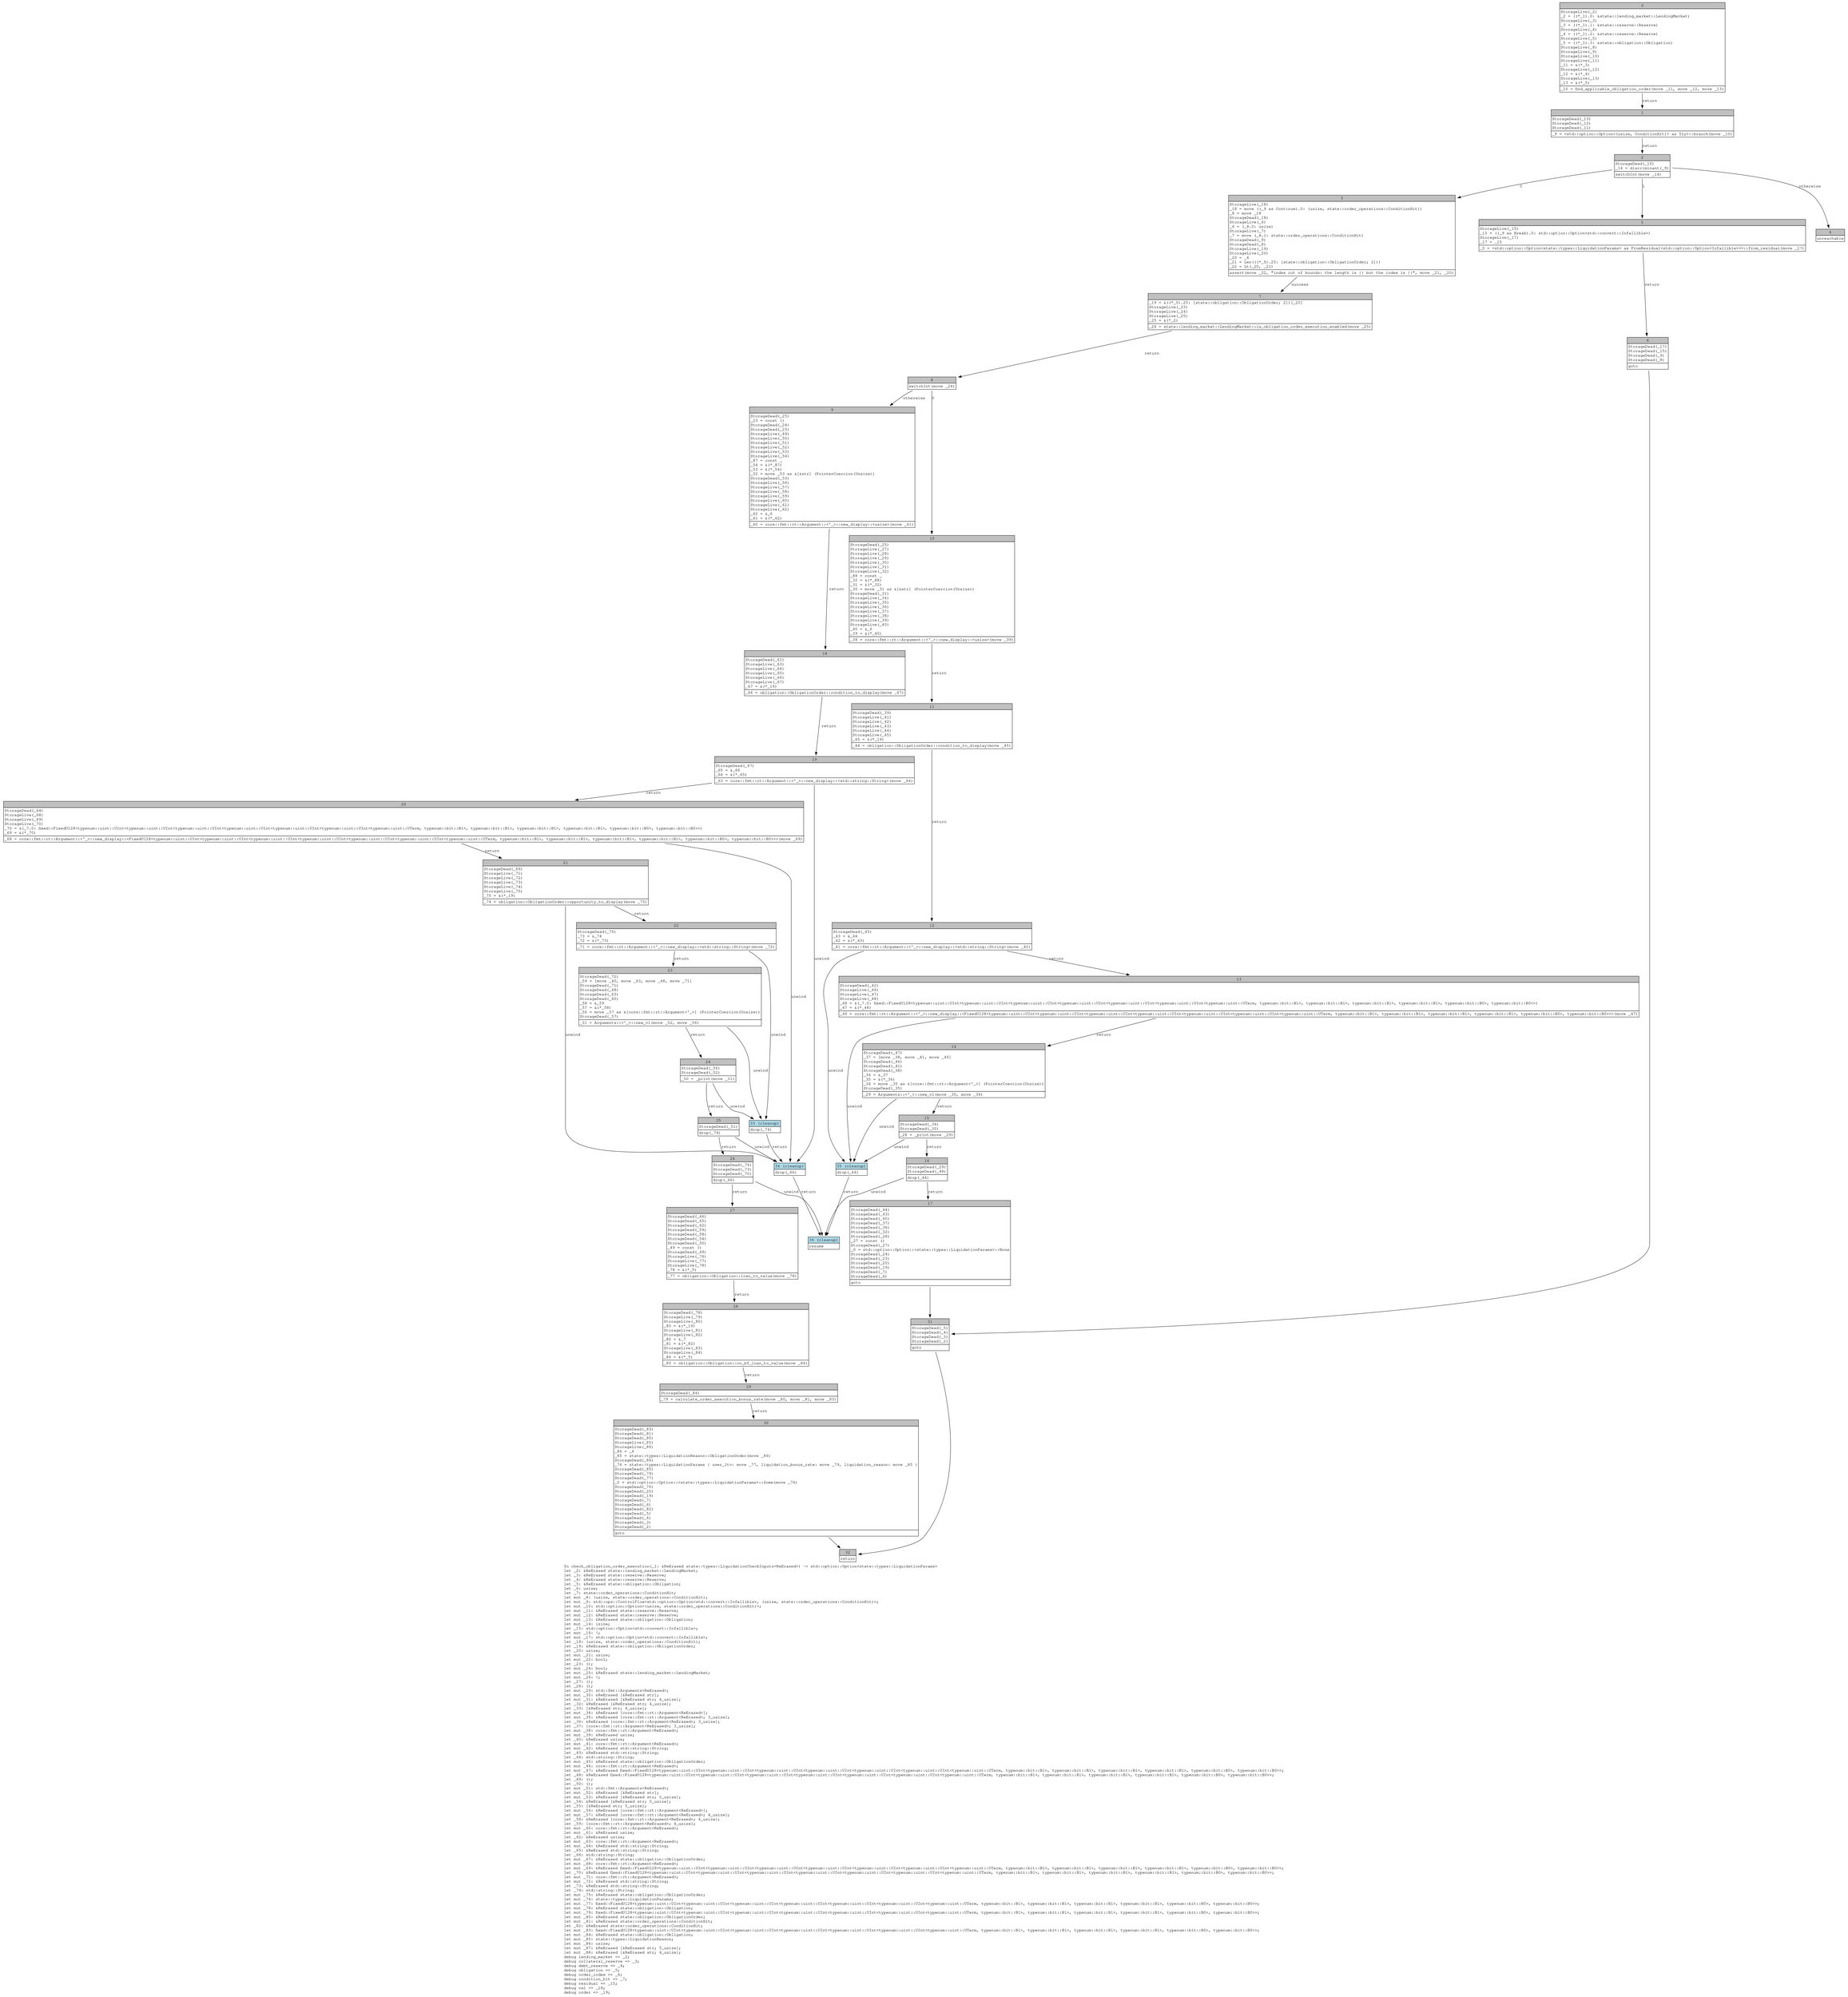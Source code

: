 digraph Mir_0_1581 {
    graph [fontname="Courier, monospace"];
    node [fontname="Courier, monospace"];
    edge [fontname="Courier, monospace"];
    label=<fn check_obligation_order_execution(_1: &amp;ReErased state::types::LiquidationCheckInputs&lt;ReErased&gt;) -&gt; std::option::Option&lt;state::types::LiquidationParams&gt;<br align="left"/>let _2: &amp;ReErased state::lending_market::LendingMarket;<br align="left"/>let _3: &amp;ReErased state::reserve::Reserve;<br align="left"/>let _4: &amp;ReErased state::reserve::Reserve;<br align="left"/>let _5: &amp;ReErased state::obligation::Obligation;<br align="left"/>let _6: usize;<br align="left"/>let _7: state::order_operations::ConditionHit;<br align="left"/>let mut _8: (usize, state::order_operations::ConditionHit);<br align="left"/>let mut _9: std::ops::ControlFlow&lt;std::option::Option&lt;std::convert::Infallible&gt;, (usize, state::order_operations::ConditionHit)&gt;;<br align="left"/>let mut _10: std::option::Option&lt;(usize, state::order_operations::ConditionHit)&gt;;<br align="left"/>let mut _11: &amp;ReErased state::reserve::Reserve;<br align="left"/>let mut _12: &amp;ReErased state::reserve::Reserve;<br align="left"/>let mut _13: &amp;ReErased state::obligation::Obligation;<br align="left"/>let mut _14: isize;<br align="left"/>let _15: std::option::Option&lt;std::convert::Infallible&gt;;<br align="left"/>let mut _16: !;<br align="left"/>let mut _17: std::option::Option&lt;std::convert::Infallible&gt;;<br align="left"/>let _18: (usize, state::order_operations::ConditionHit);<br align="left"/>let _19: &amp;ReErased state::obligation::ObligationOrder;<br align="left"/>let _20: usize;<br align="left"/>let mut _21: usize;<br align="left"/>let mut _22: bool;<br align="left"/>let _23: ();<br align="left"/>let mut _24: bool;<br align="left"/>let mut _25: &amp;ReErased state::lending_market::LendingMarket;<br align="left"/>let mut _26: !;<br align="left"/>let _27: ();<br align="left"/>let _28: ();<br align="left"/>let mut _29: std::fmt::Arguments&lt;ReErased&gt;;<br align="left"/>let mut _30: &amp;ReErased [&amp;ReErased str];<br align="left"/>let mut _31: &amp;ReErased [&amp;ReErased str; 4_usize];<br align="left"/>let _32: &amp;ReErased [&amp;ReErased str; 4_usize];<br align="left"/>let _33: [&amp;ReErased str; 4_usize];<br align="left"/>let mut _34: &amp;ReErased [core::fmt::rt::Argument&lt;ReErased&gt;];<br align="left"/>let mut _35: &amp;ReErased [core::fmt::rt::Argument&lt;ReErased&gt;; 3_usize];<br align="left"/>let _36: &amp;ReErased [core::fmt::rt::Argument&lt;ReErased&gt;; 3_usize];<br align="left"/>let _37: [core::fmt::rt::Argument&lt;ReErased&gt;; 3_usize];<br align="left"/>let mut _38: core::fmt::rt::Argument&lt;ReErased&gt;;<br align="left"/>let mut _39: &amp;ReErased usize;<br align="left"/>let _40: &amp;ReErased usize;<br align="left"/>let mut _41: core::fmt::rt::Argument&lt;ReErased&gt;;<br align="left"/>let mut _42: &amp;ReErased std::string::String;<br align="left"/>let _43: &amp;ReErased std::string::String;<br align="left"/>let _44: std::string::String;<br align="left"/>let mut _45: &amp;ReErased state::obligation::ObligationOrder;<br align="left"/>let mut _46: core::fmt::rt::Argument&lt;ReErased&gt;;<br align="left"/>let mut _47: &amp;ReErased fixed::FixedU128&lt;typenum::uint::UInt&lt;typenum::uint::UInt&lt;typenum::uint::UInt&lt;typenum::uint::UInt&lt;typenum::uint::UInt&lt;typenum::uint::UInt&lt;typenum::uint::UTerm, typenum::bit::B1&gt;, typenum::bit::B1&gt;, typenum::bit::B1&gt;, typenum::bit::B1&gt;, typenum::bit::B0&gt;, typenum::bit::B0&gt;&gt;;<br align="left"/>let _48: &amp;ReErased fixed::FixedU128&lt;typenum::uint::UInt&lt;typenum::uint::UInt&lt;typenum::uint::UInt&lt;typenum::uint::UInt&lt;typenum::uint::UInt&lt;typenum::uint::UInt&lt;typenum::uint::UTerm, typenum::bit::B1&gt;, typenum::bit::B1&gt;, typenum::bit::B1&gt;, typenum::bit::B1&gt;, typenum::bit::B0&gt;, typenum::bit::B0&gt;&gt;;<br align="left"/>let _49: ();<br align="left"/>let _50: ();<br align="left"/>let mut _51: std::fmt::Arguments&lt;ReErased&gt;;<br align="left"/>let mut _52: &amp;ReErased [&amp;ReErased str];<br align="left"/>let mut _53: &amp;ReErased [&amp;ReErased str; 5_usize];<br align="left"/>let _54: &amp;ReErased [&amp;ReErased str; 5_usize];<br align="left"/>let _55: [&amp;ReErased str; 5_usize];<br align="left"/>let mut _56: &amp;ReErased [core::fmt::rt::Argument&lt;ReErased&gt;];<br align="left"/>let mut _57: &amp;ReErased [core::fmt::rt::Argument&lt;ReErased&gt;; 4_usize];<br align="left"/>let _58: &amp;ReErased [core::fmt::rt::Argument&lt;ReErased&gt;; 4_usize];<br align="left"/>let _59: [core::fmt::rt::Argument&lt;ReErased&gt;; 4_usize];<br align="left"/>let mut _60: core::fmt::rt::Argument&lt;ReErased&gt;;<br align="left"/>let mut _61: &amp;ReErased usize;<br align="left"/>let _62: &amp;ReErased usize;<br align="left"/>let mut _63: core::fmt::rt::Argument&lt;ReErased&gt;;<br align="left"/>let mut _64: &amp;ReErased std::string::String;<br align="left"/>let _65: &amp;ReErased std::string::String;<br align="left"/>let _66: std::string::String;<br align="left"/>let mut _67: &amp;ReErased state::obligation::ObligationOrder;<br align="left"/>let mut _68: core::fmt::rt::Argument&lt;ReErased&gt;;<br align="left"/>let mut _69: &amp;ReErased fixed::FixedU128&lt;typenum::uint::UInt&lt;typenum::uint::UInt&lt;typenum::uint::UInt&lt;typenum::uint::UInt&lt;typenum::uint::UInt&lt;typenum::uint::UInt&lt;typenum::uint::UTerm, typenum::bit::B1&gt;, typenum::bit::B1&gt;, typenum::bit::B1&gt;, typenum::bit::B1&gt;, typenum::bit::B0&gt;, typenum::bit::B0&gt;&gt;;<br align="left"/>let _70: &amp;ReErased fixed::FixedU128&lt;typenum::uint::UInt&lt;typenum::uint::UInt&lt;typenum::uint::UInt&lt;typenum::uint::UInt&lt;typenum::uint::UInt&lt;typenum::uint::UInt&lt;typenum::uint::UTerm, typenum::bit::B1&gt;, typenum::bit::B1&gt;, typenum::bit::B1&gt;, typenum::bit::B1&gt;, typenum::bit::B0&gt;, typenum::bit::B0&gt;&gt;;<br align="left"/>let mut _71: core::fmt::rt::Argument&lt;ReErased&gt;;<br align="left"/>let mut _72: &amp;ReErased std::string::String;<br align="left"/>let _73: &amp;ReErased std::string::String;<br align="left"/>let _74: std::string::String;<br align="left"/>let mut _75: &amp;ReErased state::obligation::ObligationOrder;<br align="left"/>let mut _76: state::types::LiquidationParams;<br align="left"/>let mut _77: fixed::FixedU128&lt;typenum::uint::UInt&lt;typenum::uint::UInt&lt;typenum::uint::UInt&lt;typenum::uint::UInt&lt;typenum::uint::UInt&lt;typenum::uint::UInt&lt;typenum::uint::UTerm, typenum::bit::B1&gt;, typenum::bit::B1&gt;, typenum::bit::B1&gt;, typenum::bit::B1&gt;, typenum::bit::B0&gt;, typenum::bit::B0&gt;&gt;;<br align="left"/>let mut _78: &amp;ReErased state::obligation::Obligation;<br align="left"/>let mut _79: fixed::FixedU128&lt;typenum::uint::UInt&lt;typenum::uint::UInt&lt;typenum::uint::UInt&lt;typenum::uint::UInt&lt;typenum::uint::UInt&lt;typenum::uint::UInt&lt;typenum::uint::UTerm, typenum::bit::B1&gt;, typenum::bit::B1&gt;, typenum::bit::B1&gt;, typenum::bit::B1&gt;, typenum::bit::B0&gt;, typenum::bit::B0&gt;&gt;;<br align="left"/>let mut _80: &amp;ReErased state::obligation::ObligationOrder;<br align="left"/>let mut _81: &amp;ReErased state::order_operations::ConditionHit;<br align="left"/>let _82: &amp;ReErased state::order_operations::ConditionHit;<br align="left"/>let mut _83: fixed::FixedU128&lt;typenum::uint::UInt&lt;typenum::uint::UInt&lt;typenum::uint::UInt&lt;typenum::uint::UInt&lt;typenum::uint::UInt&lt;typenum::uint::UInt&lt;typenum::uint::UTerm, typenum::bit::B1&gt;, typenum::bit::B1&gt;, typenum::bit::B1&gt;, typenum::bit::B1&gt;, typenum::bit::B0&gt;, typenum::bit::B0&gt;&gt;;<br align="left"/>let mut _84: &amp;ReErased state::obligation::Obligation;<br align="left"/>let mut _85: state::types::LiquidationReason;<br align="left"/>let mut _86: usize;<br align="left"/>let mut _87: &amp;ReErased [&amp;ReErased str; 5_usize];<br align="left"/>let mut _88: &amp;ReErased [&amp;ReErased str; 4_usize];<br align="left"/>debug lending_market =&gt; _2;<br align="left"/>debug collateral_reserve =&gt; _3;<br align="left"/>debug debt_reserve =&gt; _4;<br align="left"/>debug obligation =&gt; _5;<br align="left"/>debug order_index =&gt; _6;<br align="left"/>debug condition_hit =&gt; _7;<br align="left"/>debug residual =&gt; _15;<br align="left"/>debug val =&gt; _18;<br align="left"/>debug order =&gt; _19;<br align="left"/>>;
    bb0__0_1581 [shape="none", label=<<table border="0" cellborder="1" cellspacing="0"><tr><td bgcolor="gray" align="center" colspan="1">0</td></tr><tr><td align="left" balign="left">StorageLive(_2)<br/>_2 = ((*_1).0: &amp;state::lending_market::LendingMarket)<br/>StorageLive(_3)<br/>_3 = ((*_1).1: &amp;state::reserve::Reserve)<br/>StorageLive(_4)<br/>_4 = ((*_1).2: &amp;state::reserve::Reserve)<br/>StorageLive(_5)<br/>_5 = ((*_1).3: &amp;state::obligation::Obligation)<br/>StorageLive(_8)<br/>StorageLive(_9)<br/>StorageLive(_10)<br/>StorageLive(_11)<br/>_11 = &amp;(*_3)<br/>StorageLive(_12)<br/>_12 = &amp;(*_4)<br/>StorageLive(_13)<br/>_13 = &amp;(*_5)<br/></td></tr><tr><td align="left">_10 = find_applicable_obligation_order(move _11, move _12, move _13)</td></tr></table>>];
    bb1__0_1581 [shape="none", label=<<table border="0" cellborder="1" cellspacing="0"><tr><td bgcolor="gray" align="center" colspan="1">1</td></tr><tr><td align="left" balign="left">StorageDead(_13)<br/>StorageDead(_12)<br/>StorageDead(_11)<br/></td></tr><tr><td align="left">_9 = &lt;std::option::Option&lt;(usize, ConditionHit)&gt; as Try&gt;::branch(move _10)</td></tr></table>>];
    bb2__0_1581 [shape="none", label=<<table border="0" cellborder="1" cellspacing="0"><tr><td bgcolor="gray" align="center" colspan="1">2</td></tr><tr><td align="left" balign="left">StorageDead(_10)<br/>_14 = discriminant(_9)<br/></td></tr><tr><td align="left">switchInt(move _14)</td></tr></table>>];
    bb3__0_1581 [shape="none", label=<<table border="0" cellborder="1" cellspacing="0"><tr><td bgcolor="gray" align="center" colspan="1">3</td></tr><tr><td align="left" balign="left">StorageLive(_18)<br/>_18 = move ((_9 as Continue).0: (usize, state::order_operations::ConditionHit))<br/>_8 = move _18<br/>StorageDead(_18)<br/>StorageLive(_6)<br/>_6 = (_8.0: usize)<br/>StorageLive(_7)<br/>_7 = move (_8.1: state::order_operations::ConditionHit)<br/>StorageDead(_9)<br/>StorageDead(_8)<br/>StorageLive(_19)<br/>StorageLive(_20)<br/>_20 = _6<br/>_21 = Len(((*_5).25: [state::obligation::ObligationOrder; 2]))<br/>_22 = Lt(_20, _21)<br/></td></tr><tr><td align="left">assert(move _22, &quot;index out of bounds: the length is {} but the index is {}&quot;, move _21, _20)</td></tr></table>>];
    bb4__0_1581 [shape="none", label=<<table border="0" cellborder="1" cellspacing="0"><tr><td bgcolor="gray" align="center" colspan="1">4</td></tr><tr><td align="left">unreachable</td></tr></table>>];
    bb5__0_1581 [shape="none", label=<<table border="0" cellborder="1" cellspacing="0"><tr><td bgcolor="gray" align="center" colspan="1">5</td></tr><tr><td align="left" balign="left">StorageLive(_15)<br/>_15 = ((_9 as Break).0: std::option::Option&lt;std::convert::Infallible&gt;)<br/>StorageLive(_17)<br/>_17 = _15<br/></td></tr><tr><td align="left">_0 = &lt;std::option::Option&lt;state::types::LiquidationParams&gt; as FromResidual&lt;std::option::Option&lt;Infallible&gt;&gt;&gt;::from_residual(move _17)</td></tr></table>>];
    bb6__0_1581 [shape="none", label=<<table border="0" cellborder="1" cellspacing="0"><tr><td bgcolor="gray" align="center" colspan="1">6</td></tr><tr><td align="left" balign="left">StorageDead(_17)<br/>StorageDead(_15)<br/>StorageDead(_9)<br/>StorageDead(_8)<br/></td></tr><tr><td align="left">goto</td></tr></table>>];
    bb7__0_1581 [shape="none", label=<<table border="0" cellborder="1" cellspacing="0"><tr><td bgcolor="gray" align="center" colspan="1">7</td></tr><tr><td align="left" balign="left">_19 = &amp;((*_5).25: [state::obligation::ObligationOrder; 2])[_20]<br/>StorageLive(_23)<br/>StorageLive(_24)<br/>StorageLive(_25)<br/>_25 = &amp;(*_2)<br/></td></tr><tr><td align="left">_24 = state::lending_market::LendingMarket::is_obligation_order_execution_enabled(move _25)</td></tr></table>>];
    bb8__0_1581 [shape="none", label=<<table border="0" cellborder="1" cellspacing="0"><tr><td bgcolor="gray" align="center" colspan="1">8</td></tr><tr><td align="left">switchInt(move _24)</td></tr></table>>];
    bb9__0_1581 [shape="none", label=<<table border="0" cellborder="1" cellspacing="0"><tr><td bgcolor="gray" align="center" colspan="1">9</td></tr><tr><td align="left" balign="left">StorageDead(_25)<br/>_23 = const ()<br/>StorageDead(_24)<br/>StorageDead(_23)<br/>StorageLive(_49)<br/>StorageLive(_50)<br/>StorageLive(_51)<br/>StorageLive(_52)<br/>StorageLive(_53)<br/>StorageLive(_54)<br/>_87 = const _<br/>_54 = &amp;(*_87)<br/>_53 = &amp;(*_54)<br/>_52 = move _53 as &amp;[&amp;str] (PointerCoercion(Unsize))<br/>StorageDead(_53)<br/>StorageLive(_56)<br/>StorageLive(_57)<br/>StorageLive(_58)<br/>StorageLive(_59)<br/>StorageLive(_60)<br/>StorageLive(_61)<br/>StorageLive(_62)<br/>_62 = &amp;_6<br/>_61 = &amp;(*_62)<br/></td></tr><tr><td align="left">_60 = core::fmt::rt::Argument::&lt;'_&gt;::new_display::&lt;usize&gt;(move _61)</td></tr></table>>];
    bb10__0_1581 [shape="none", label=<<table border="0" cellborder="1" cellspacing="0"><tr><td bgcolor="gray" align="center" colspan="1">10</td></tr><tr><td align="left" balign="left">StorageDead(_25)<br/>StorageLive(_27)<br/>StorageLive(_28)<br/>StorageLive(_29)<br/>StorageLive(_30)<br/>StorageLive(_31)<br/>StorageLive(_32)<br/>_88 = const _<br/>_32 = &amp;(*_88)<br/>_31 = &amp;(*_32)<br/>_30 = move _31 as &amp;[&amp;str] (PointerCoercion(Unsize))<br/>StorageDead(_31)<br/>StorageLive(_34)<br/>StorageLive(_35)<br/>StorageLive(_36)<br/>StorageLive(_37)<br/>StorageLive(_38)<br/>StorageLive(_39)<br/>StorageLive(_40)<br/>_40 = &amp;_6<br/>_39 = &amp;(*_40)<br/></td></tr><tr><td align="left">_38 = core::fmt::rt::Argument::&lt;'_&gt;::new_display::&lt;usize&gt;(move _39)</td></tr></table>>];
    bb11__0_1581 [shape="none", label=<<table border="0" cellborder="1" cellspacing="0"><tr><td bgcolor="gray" align="center" colspan="1">11</td></tr><tr><td align="left" balign="left">StorageDead(_39)<br/>StorageLive(_41)<br/>StorageLive(_42)<br/>StorageLive(_43)<br/>StorageLive(_44)<br/>StorageLive(_45)<br/>_45 = &amp;(*_19)<br/></td></tr><tr><td align="left">_44 = obligation::ObligationOrder::condition_to_display(move _45)</td></tr></table>>];
    bb12__0_1581 [shape="none", label=<<table border="0" cellborder="1" cellspacing="0"><tr><td bgcolor="gray" align="center" colspan="1">12</td></tr><tr><td align="left" balign="left">StorageDead(_45)<br/>_43 = &amp;_44<br/>_42 = &amp;(*_43)<br/></td></tr><tr><td align="left">_41 = core::fmt::rt::Argument::&lt;'_&gt;::new_display::&lt;std::string::String&gt;(move _42)</td></tr></table>>];
    bb13__0_1581 [shape="none", label=<<table border="0" cellborder="1" cellspacing="0"><tr><td bgcolor="gray" align="center" colspan="1">13</td></tr><tr><td align="left" balign="left">StorageDead(_42)<br/>StorageLive(_46)<br/>StorageLive(_47)<br/>StorageLive(_48)<br/>_48 = &amp;(_7.0: fixed::FixedU128&lt;typenum::uint::UInt&lt;typenum::uint::UInt&lt;typenum::uint::UInt&lt;typenum::uint::UInt&lt;typenum::uint::UInt&lt;typenum::uint::UInt&lt;typenum::uint::UTerm, typenum::bit::B1&gt;, typenum::bit::B1&gt;, typenum::bit::B1&gt;, typenum::bit::B1&gt;, typenum::bit::B0&gt;, typenum::bit::B0&gt;&gt;)<br/>_47 = &amp;(*_48)<br/></td></tr><tr><td align="left">_46 = core::fmt::rt::Argument::&lt;'_&gt;::new_display::&lt;FixedU128&lt;typenum::uint::UInt&lt;typenum::uint::UInt&lt;typenum::uint::UInt&lt;typenum::uint::UInt&lt;typenum::uint::UInt&lt;typenum::uint::UInt&lt;typenum::uint::UTerm, typenum::bit::B1&gt;, typenum::bit::B1&gt;, typenum::bit::B1&gt;, typenum::bit::B1&gt;, typenum::bit::B0&gt;, typenum::bit::B0&gt;&gt;&gt;(move _47)</td></tr></table>>];
    bb14__0_1581 [shape="none", label=<<table border="0" cellborder="1" cellspacing="0"><tr><td bgcolor="gray" align="center" colspan="1">14</td></tr><tr><td align="left" balign="left">StorageDead(_47)<br/>_37 = [move _38, move _41, move _46]<br/>StorageDead(_46)<br/>StorageDead(_41)<br/>StorageDead(_38)<br/>_36 = &amp;_37<br/>_35 = &amp;(*_36)<br/>_34 = move _35 as &amp;[core::fmt::rt::Argument&lt;'_&gt;] (PointerCoercion(Unsize))<br/>StorageDead(_35)<br/></td></tr><tr><td align="left">_29 = Arguments::&lt;'_&gt;::new_v1(move _30, move _34)</td></tr></table>>];
    bb15__0_1581 [shape="none", label=<<table border="0" cellborder="1" cellspacing="0"><tr><td bgcolor="gray" align="center" colspan="1">15</td></tr><tr><td align="left" balign="left">StorageDead(_34)<br/>StorageDead(_30)<br/></td></tr><tr><td align="left">_28 = _print(move _29)</td></tr></table>>];
    bb16__0_1581 [shape="none", label=<<table border="0" cellborder="1" cellspacing="0"><tr><td bgcolor="gray" align="center" colspan="1">16</td></tr><tr><td align="left" balign="left">StorageDead(_29)<br/>StorageDead(_48)<br/></td></tr><tr><td align="left">drop(_44)</td></tr></table>>];
    bb17__0_1581 [shape="none", label=<<table border="0" cellborder="1" cellspacing="0"><tr><td bgcolor="gray" align="center" colspan="1">17</td></tr><tr><td align="left" balign="left">StorageDead(_44)<br/>StorageDead(_43)<br/>StorageDead(_40)<br/>StorageDead(_37)<br/>StorageDead(_36)<br/>StorageDead(_32)<br/>StorageDead(_28)<br/>_27 = const ()<br/>StorageDead(_27)<br/>_0 = std::option::Option::&lt;state::types::LiquidationParams&gt;::None<br/>StorageDead(_24)<br/>StorageDead(_23)<br/>StorageDead(_20)<br/>StorageDead(_19)<br/>StorageDead(_7)<br/>StorageDead(_6)<br/></td></tr><tr><td align="left">goto</td></tr></table>>];
    bb18__0_1581 [shape="none", label=<<table border="0" cellborder="1" cellspacing="0"><tr><td bgcolor="gray" align="center" colspan="1">18</td></tr><tr><td align="left" balign="left">StorageDead(_61)<br/>StorageLive(_63)<br/>StorageLive(_64)<br/>StorageLive(_65)<br/>StorageLive(_66)<br/>StorageLive(_67)<br/>_67 = &amp;(*_19)<br/></td></tr><tr><td align="left">_66 = obligation::ObligationOrder::condition_to_display(move _67)</td></tr></table>>];
    bb19__0_1581 [shape="none", label=<<table border="0" cellborder="1" cellspacing="0"><tr><td bgcolor="gray" align="center" colspan="1">19</td></tr><tr><td align="left" balign="left">StorageDead(_67)<br/>_65 = &amp;_66<br/>_64 = &amp;(*_65)<br/></td></tr><tr><td align="left">_63 = core::fmt::rt::Argument::&lt;'_&gt;::new_display::&lt;std::string::String&gt;(move _64)</td></tr></table>>];
    bb20__0_1581 [shape="none", label=<<table border="0" cellborder="1" cellspacing="0"><tr><td bgcolor="gray" align="center" colspan="1">20</td></tr><tr><td align="left" balign="left">StorageDead(_64)<br/>StorageLive(_68)<br/>StorageLive(_69)<br/>StorageLive(_70)<br/>_70 = &amp;(_7.0: fixed::FixedU128&lt;typenum::uint::UInt&lt;typenum::uint::UInt&lt;typenum::uint::UInt&lt;typenum::uint::UInt&lt;typenum::uint::UInt&lt;typenum::uint::UInt&lt;typenum::uint::UTerm, typenum::bit::B1&gt;, typenum::bit::B1&gt;, typenum::bit::B1&gt;, typenum::bit::B1&gt;, typenum::bit::B0&gt;, typenum::bit::B0&gt;&gt;)<br/>_69 = &amp;(*_70)<br/></td></tr><tr><td align="left">_68 = core::fmt::rt::Argument::&lt;'_&gt;::new_display::&lt;FixedU128&lt;typenum::uint::UInt&lt;typenum::uint::UInt&lt;typenum::uint::UInt&lt;typenum::uint::UInt&lt;typenum::uint::UInt&lt;typenum::uint::UInt&lt;typenum::uint::UTerm, typenum::bit::B1&gt;, typenum::bit::B1&gt;, typenum::bit::B1&gt;, typenum::bit::B1&gt;, typenum::bit::B0&gt;, typenum::bit::B0&gt;&gt;&gt;(move _69)</td></tr></table>>];
    bb21__0_1581 [shape="none", label=<<table border="0" cellborder="1" cellspacing="0"><tr><td bgcolor="gray" align="center" colspan="1">21</td></tr><tr><td align="left" balign="left">StorageDead(_69)<br/>StorageLive(_71)<br/>StorageLive(_72)<br/>StorageLive(_73)<br/>StorageLive(_74)<br/>StorageLive(_75)<br/>_75 = &amp;(*_19)<br/></td></tr><tr><td align="left">_74 = obligation::ObligationOrder::opportunity_to_display(move _75)</td></tr></table>>];
    bb22__0_1581 [shape="none", label=<<table border="0" cellborder="1" cellspacing="0"><tr><td bgcolor="gray" align="center" colspan="1">22</td></tr><tr><td align="left" balign="left">StorageDead(_75)<br/>_73 = &amp;_74<br/>_72 = &amp;(*_73)<br/></td></tr><tr><td align="left">_71 = core::fmt::rt::Argument::&lt;'_&gt;::new_display::&lt;std::string::String&gt;(move _72)</td></tr></table>>];
    bb23__0_1581 [shape="none", label=<<table border="0" cellborder="1" cellspacing="0"><tr><td bgcolor="gray" align="center" colspan="1">23</td></tr><tr><td align="left" balign="left">StorageDead(_72)<br/>_59 = [move _60, move _63, move _68, move _71]<br/>StorageDead(_71)<br/>StorageDead(_68)<br/>StorageDead(_63)<br/>StorageDead(_60)<br/>_58 = &amp;_59<br/>_57 = &amp;(*_58)<br/>_56 = move _57 as &amp;[core::fmt::rt::Argument&lt;'_&gt;] (PointerCoercion(Unsize))<br/>StorageDead(_57)<br/></td></tr><tr><td align="left">_51 = Arguments::&lt;'_&gt;::new_v1(move _52, move _56)</td></tr></table>>];
    bb24__0_1581 [shape="none", label=<<table border="0" cellborder="1" cellspacing="0"><tr><td bgcolor="gray" align="center" colspan="1">24</td></tr><tr><td align="left" balign="left">StorageDead(_56)<br/>StorageDead(_52)<br/></td></tr><tr><td align="left">_50 = _print(move _51)</td></tr></table>>];
    bb25__0_1581 [shape="none", label=<<table border="0" cellborder="1" cellspacing="0"><tr><td bgcolor="gray" align="center" colspan="1">25</td></tr><tr><td align="left" balign="left">StorageDead(_51)<br/></td></tr><tr><td align="left">drop(_74)</td></tr></table>>];
    bb26__0_1581 [shape="none", label=<<table border="0" cellborder="1" cellspacing="0"><tr><td bgcolor="gray" align="center" colspan="1">26</td></tr><tr><td align="left" balign="left">StorageDead(_74)<br/>StorageDead(_73)<br/>StorageDead(_70)<br/></td></tr><tr><td align="left">drop(_66)</td></tr></table>>];
    bb27__0_1581 [shape="none", label=<<table border="0" cellborder="1" cellspacing="0"><tr><td bgcolor="gray" align="center" colspan="1">27</td></tr><tr><td align="left" balign="left">StorageDead(_66)<br/>StorageDead(_65)<br/>StorageDead(_62)<br/>StorageDead(_59)<br/>StorageDead(_58)<br/>StorageDead(_54)<br/>StorageDead(_50)<br/>_49 = const ()<br/>StorageDead(_49)<br/>StorageLive(_76)<br/>StorageLive(_77)<br/>StorageLive(_78)<br/>_78 = &amp;(*_5)<br/></td></tr><tr><td align="left">_77 = obligation::Obligation::loan_to_value(move _78)</td></tr></table>>];
    bb28__0_1581 [shape="none", label=<<table border="0" cellborder="1" cellspacing="0"><tr><td bgcolor="gray" align="center" colspan="1">28</td></tr><tr><td align="left" balign="left">StorageDead(_78)<br/>StorageLive(_79)<br/>StorageLive(_80)<br/>_80 = &amp;(*_19)<br/>StorageLive(_81)<br/>StorageLive(_82)<br/>_82 = &amp;_7<br/>_81 = &amp;(*_82)<br/>StorageLive(_83)<br/>StorageLive(_84)<br/>_84 = &amp;(*_5)<br/></td></tr><tr><td align="left">_83 = obligation::Obligation::no_bf_loan_to_value(move _84)</td></tr></table>>];
    bb29__0_1581 [shape="none", label=<<table border="0" cellborder="1" cellspacing="0"><tr><td bgcolor="gray" align="center" colspan="1">29</td></tr><tr><td align="left" balign="left">StorageDead(_84)<br/></td></tr><tr><td align="left">_79 = calculate_order_execution_bonus_rate(move _80, move _81, move _83)</td></tr></table>>];
    bb30__0_1581 [shape="none", label=<<table border="0" cellborder="1" cellspacing="0"><tr><td bgcolor="gray" align="center" colspan="1">30</td></tr><tr><td align="left" balign="left">StorageDead(_83)<br/>StorageDead(_81)<br/>StorageDead(_80)<br/>StorageLive(_85)<br/>StorageLive(_86)<br/>_86 = _6<br/>_85 = state::types::LiquidationReason::ObligationOrder(move _86)<br/>StorageDead(_86)<br/>_76 = state::types::LiquidationParams { user_ltv: move _77, liquidation_bonus_rate: move _79, liquidation_reason: move _85 }<br/>StorageDead(_85)<br/>StorageDead(_79)<br/>StorageDead(_77)<br/>_0 = std::option::Option::&lt;state::types::LiquidationParams&gt;::Some(move _76)<br/>StorageDead(_76)<br/>StorageDead(_20)<br/>StorageDead(_19)<br/>StorageDead(_7)<br/>StorageDead(_6)<br/>StorageDead(_82)<br/>StorageDead(_5)<br/>StorageDead(_4)<br/>StorageDead(_3)<br/>StorageDead(_2)<br/></td></tr><tr><td align="left">goto</td></tr></table>>];
    bb31__0_1581 [shape="none", label=<<table border="0" cellborder="1" cellspacing="0"><tr><td bgcolor="gray" align="center" colspan="1">31</td></tr><tr><td align="left" balign="left">StorageDead(_5)<br/>StorageDead(_4)<br/>StorageDead(_3)<br/>StorageDead(_2)<br/></td></tr><tr><td align="left">goto</td></tr></table>>];
    bb32__0_1581 [shape="none", label=<<table border="0" cellborder="1" cellspacing="0"><tr><td bgcolor="gray" align="center" colspan="1">32</td></tr><tr><td align="left">return</td></tr></table>>];
    bb33__0_1581 [shape="none", label=<<table border="0" cellborder="1" cellspacing="0"><tr><td bgcolor="lightblue" align="center" colspan="1">33 (cleanup)</td></tr><tr><td align="left">drop(_74)</td></tr></table>>];
    bb34__0_1581 [shape="none", label=<<table border="0" cellborder="1" cellspacing="0"><tr><td bgcolor="lightblue" align="center" colspan="1">34 (cleanup)</td></tr><tr><td align="left">drop(_66)</td></tr></table>>];
    bb35__0_1581 [shape="none", label=<<table border="0" cellborder="1" cellspacing="0"><tr><td bgcolor="lightblue" align="center" colspan="1">35 (cleanup)</td></tr><tr><td align="left">drop(_44)</td></tr></table>>];
    bb36__0_1581 [shape="none", label=<<table border="0" cellborder="1" cellspacing="0"><tr><td bgcolor="lightblue" align="center" colspan="1">36 (cleanup)</td></tr><tr><td align="left">resume</td></tr></table>>];
    bb0__0_1581 -> bb1__0_1581 [label="return"];
    bb1__0_1581 -> bb2__0_1581 [label="return"];
    bb2__0_1581 -> bb3__0_1581 [label="0"];
    bb2__0_1581 -> bb5__0_1581 [label="1"];
    bb2__0_1581 -> bb4__0_1581 [label="otherwise"];
    bb3__0_1581 -> bb7__0_1581 [label="success"];
    bb5__0_1581 -> bb6__0_1581 [label="return"];
    bb6__0_1581 -> bb31__0_1581 [label=""];
    bb7__0_1581 -> bb8__0_1581 [label="return"];
    bb8__0_1581 -> bb10__0_1581 [label="0"];
    bb8__0_1581 -> bb9__0_1581 [label="otherwise"];
    bb9__0_1581 -> bb18__0_1581 [label="return"];
    bb10__0_1581 -> bb11__0_1581 [label="return"];
    bb11__0_1581 -> bb12__0_1581 [label="return"];
    bb12__0_1581 -> bb13__0_1581 [label="return"];
    bb12__0_1581 -> bb35__0_1581 [label="unwind"];
    bb13__0_1581 -> bb14__0_1581 [label="return"];
    bb13__0_1581 -> bb35__0_1581 [label="unwind"];
    bb14__0_1581 -> bb15__0_1581 [label="return"];
    bb14__0_1581 -> bb35__0_1581 [label="unwind"];
    bb15__0_1581 -> bb16__0_1581 [label="return"];
    bb15__0_1581 -> bb35__0_1581 [label="unwind"];
    bb16__0_1581 -> bb17__0_1581 [label="return"];
    bb16__0_1581 -> bb36__0_1581 [label="unwind"];
    bb17__0_1581 -> bb31__0_1581 [label=""];
    bb18__0_1581 -> bb19__0_1581 [label="return"];
    bb19__0_1581 -> bb20__0_1581 [label="return"];
    bb19__0_1581 -> bb34__0_1581 [label="unwind"];
    bb20__0_1581 -> bb21__0_1581 [label="return"];
    bb20__0_1581 -> bb34__0_1581 [label="unwind"];
    bb21__0_1581 -> bb22__0_1581 [label="return"];
    bb21__0_1581 -> bb34__0_1581 [label="unwind"];
    bb22__0_1581 -> bb23__0_1581 [label="return"];
    bb22__0_1581 -> bb33__0_1581 [label="unwind"];
    bb23__0_1581 -> bb24__0_1581 [label="return"];
    bb23__0_1581 -> bb33__0_1581 [label="unwind"];
    bb24__0_1581 -> bb25__0_1581 [label="return"];
    bb24__0_1581 -> bb33__0_1581 [label="unwind"];
    bb25__0_1581 -> bb26__0_1581 [label="return"];
    bb25__0_1581 -> bb34__0_1581 [label="unwind"];
    bb26__0_1581 -> bb27__0_1581 [label="return"];
    bb26__0_1581 -> bb36__0_1581 [label="unwind"];
    bb27__0_1581 -> bb28__0_1581 [label="return"];
    bb28__0_1581 -> bb29__0_1581 [label="return"];
    bb29__0_1581 -> bb30__0_1581 [label="return"];
    bb30__0_1581 -> bb32__0_1581 [label=""];
    bb31__0_1581 -> bb32__0_1581 [label=""];
    bb33__0_1581 -> bb34__0_1581 [label="return"];
    bb34__0_1581 -> bb36__0_1581 [label="return"];
    bb35__0_1581 -> bb36__0_1581 [label="return"];
}
